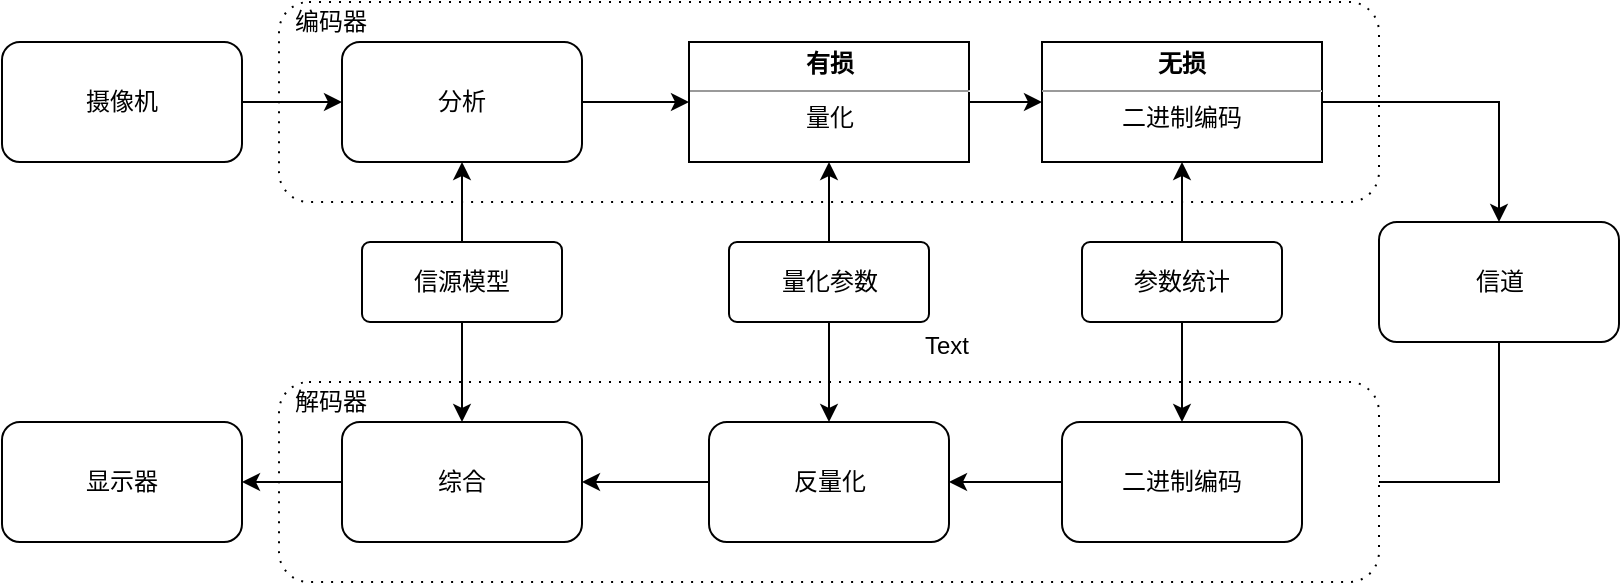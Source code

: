 <mxfile version="13.3.5" type="github"><diagram id="ar4SCXFzZI4JqbNOWs97" name="第 1 页"><mxGraphModel dx="1426" dy="771" grid="1" gridSize="10" guides="1" tooltips="1" connect="1" arrows="1" fold="1" page="1" pageScale="1" pageWidth="827" pageHeight="1169" math="0" shadow="0"><root><mxCell id="0"/><mxCell id="1" parent="0"/><mxCell id="rZCF0vvx-1CKzBhMymop-15" value="" style="shape=ext;rounded=1;html=1;whiteSpace=wrap;dashed=1;dashPattern=1 4;" parent="1" vertex="1"><mxGeometry x="208.5" y="160" width="550" height="100" as="geometry"/></mxCell><mxCell id="rZCF0vvx-1CKzBhMymop-7" value="" style="edgeStyle=orthogonalEdgeStyle;rounded=0;orthogonalLoop=1;jettySize=auto;html=1;entryX=0;entryY=0.5;entryDx=0;entryDy=0;" parent="1" source="rZCF0vvx-1CKzBhMymop-4" target="rZCF0vvx-1CKzBhMymop-35" edge="1"><mxGeometry relative="1" as="geometry"><mxPoint x="230" y="210" as="targetPoint"/></mxGeometry></mxCell><mxCell id="rZCF0vvx-1CKzBhMymop-4" value="摄像机" style="rounded=1;whiteSpace=wrap;html=1;" parent="1" vertex="1"><mxGeometry x="70" y="180" width="120" height="60" as="geometry"/></mxCell><mxCell id="rZCF0vvx-1CKzBhMymop-11" style="edgeStyle=orthogonalEdgeStyle;rounded=0;orthogonalLoop=1;jettySize=auto;html=1;entryX=0;entryY=0.5;entryDx=0;entryDy=0;" parent="1" target="rZCF0vvx-1CKzBhMymop-10" edge="1"><mxGeometry relative="1" as="geometry"><mxPoint x="370" y="210" as="sourcePoint"/><Array as="points"><mxPoint x="360" y="210"/><mxPoint x="360" y="210"/></Array></mxGeometry></mxCell><mxCell id="rZCF0vvx-1CKzBhMymop-14" style="edgeStyle=orthogonalEdgeStyle;rounded=0;orthogonalLoop=1;jettySize=auto;html=1;entryX=0;entryY=0.5;entryDx=0;entryDy=0;" parent="1" source="rZCF0vvx-1CKzBhMymop-10" target="rZCF0vvx-1CKzBhMymop-13" edge="1"><mxGeometry relative="1" as="geometry"/></mxCell><mxCell id="rZCF0vvx-1CKzBhMymop-10" value="&lt;p style=&quot;margin: 0px ; margin-top: 4px ; text-align: center&quot;&gt;&lt;b&gt;有损&lt;/b&gt;&lt;/p&gt;&lt;hr size=&quot;1&quot;&gt;&lt;div style=&quot;text-align: center ; height: 2px&quot;&gt;量化&lt;/div&gt;" style="verticalAlign=top;align=left;overflow=fill;fontSize=12;fontFamily=Helvetica;html=1;" parent="1" vertex="1"><mxGeometry x="413.5" y="180" width="140" height="60" as="geometry"/></mxCell><mxCell id="rZCF0vvx-1CKzBhMymop-18" style="edgeStyle=orthogonalEdgeStyle;rounded=0;orthogonalLoop=1;jettySize=auto;html=1;entryX=0.5;entryY=0;entryDx=0;entryDy=0;" parent="1" source="rZCF0vvx-1CKzBhMymop-13" target="rZCF0vvx-1CKzBhMymop-17" edge="1"><mxGeometry relative="1" as="geometry"/></mxCell><mxCell id="rZCF0vvx-1CKzBhMymop-13" value="&lt;p style=&quot;margin: 0px ; margin-top: 4px ; text-align: center&quot;&gt;&lt;b&gt;无损&lt;/b&gt;&lt;/p&gt;&lt;hr size=&quot;1&quot;&gt;&lt;div style=&quot;text-align: center ; height: 2px&quot;&gt;二进制编码&lt;/div&gt;" style="verticalAlign=top;align=left;overflow=fill;fontSize=12;fontFamily=Helvetica;html=1;" parent="1" vertex="1"><mxGeometry x="590" y="180" width="140" height="60" as="geometry"/></mxCell><mxCell id="rZCF0vvx-1CKzBhMymop-25" style="edgeStyle=orthogonalEdgeStyle;rounded=0;orthogonalLoop=1;jettySize=auto;html=1;entryX=1;entryY=0.5;entryDx=0;entryDy=0;" parent="1" source="rZCF0vvx-1CKzBhMymop-17" edge="1"><mxGeometry relative="1" as="geometry"><mxPoint x="730" y="400" as="targetPoint"/><Array as="points"><mxPoint x="819" y="400"/></Array></mxGeometry></mxCell><mxCell id="rZCF0vvx-1CKzBhMymop-17" value="信道" style="rounded=1;whiteSpace=wrap;html=1;" parent="1" vertex="1"><mxGeometry x="758.5" y="270" width="120" height="60" as="geometry"/></mxCell><mxCell id="rZCF0vvx-1CKzBhMymop-19" value="" style="shape=ext;rounded=1;html=1;whiteSpace=wrap;dashed=1;dashPattern=1 4;" parent="1" vertex="1"><mxGeometry x="208.5" y="350" width="550" height="100" as="geometry"/></mxCell><mxCell id="rZCF0vvx-1CKzBhMymop-20" value="显示器" style="rounded=1;whiteSpace=wrap;html=1;" parent="1" vertex="1"><mxGeometry x="70" y="370" width="120" height="60" as="geometry"/></mxCell><mxCell id="rZCF0vvx-1CKzBhMymop-27" style="edgeStyle=orthogonalEdgeStyle;rounded=0;orthogonalLoop=1;jettySize=auto;html=1;entryX=0.5;entryY=0;entryDx=0;entryDy=0;" parent="1" source="rZCF0vvx-1CKzBhMymop-26" edge="1"><mxGeometry relative="1" as="geometry"><mxPoint x="660" y="370" as="targetPoint"/></mxGeometry></mxCell><mxCell id="rZCF0vvx-1CKzBhMymop-28" style="edgeStyle=orthogonalEdgeStyle;rounded=0;orthogonalLoop=1;jettySize=auto;html=1;entryX=0.5;entryY=1;entryDx=0;entryDy=0;" parent="1" source="rZCF0vvx-1CKzBhMymop-26" target="rZCF0vvx-1CKzBhMymop-13" edge="1"><mxGeometry relative="1" as="geometry"/></mxCell><mxCell id="rZCF0vvx-1CKzBhMymop-26" value="参数统计" style="rounded=1;arcSize=10;whiteSpace=wrap;html=1;align=center;" parent="1" vertex="1"><mxGeometry x="610" y="280" width="100" height="40" as="geometry"/></mxCell><mxCell id="rZCF0vvx-1CKzBhMymop-30" style="edgeStyle=orthogonalEdgeStyle;rounded=0;orthogonalLoop=1;jettySize=auto;html=1;entryX=0.5;entryY=1;entryDx=0;entryDy=0;" parent="1" source="rZCF0vvx-1CKzBhMymop-29" target="rZCF0vvx-1CKzBhMymop-10" edge="1"><mxGeometry relative="1" as="geometry"/></mxCell><mxCell id="rZCF0vvx-1CKzBhMymop-31" style="edgeStyle=orthogonalEdgeStyle;rounded=0;orthogonalLoop=1;jettySize=auto;html=1;" parent="1" source="rZCF0vvx-1CKzBhMymop-29" edge="1"><mxGeometry relative="1" as="geometry"><mxPoint x="483.5" y="370" as="targetPoint"/></mxGeometry></mxCell><mxCell id="rZCF0vvx-1CKzBhMymop-29" value="量化参数" style="rounded=1;arcSize=10;whiteSpace=wrap;html=1;align=center;" parent="1" vertex="1"><mxGeometry x="433.5" y="280" width="100" height="40" as="geometry"/></mxCell><mxCell id="rZCF0vvx-1CKzBhMymop-33" style="edgeStyle=orthogonalEdgeStyle;rounded=0;orthogonalLoop=1;jettySize=auto;html=1;" parent="1" source="rZCF0vvx-1CKzBhMymop-32" edge="1"><mxGeometry relative="1" as="geometry"><mxPoint x="300" y="240" as="targetPoint"/></mxGeometry></mxCell><mxCell id="rZCF0vvx-1CKzBhMymop-34" style="edgeStyle=orthogonalEdgeStyle;rounded=0;orthogonalLoop=1;jettySize=auto;html=1;" parent="1" source="rZCF0vvx-1CKzBhMymop-32" edge="1"><mxGeometry relative="1" as="geometry"><mxPoint x="300" y="370" as="targetPoint"/></mxGeometry></mxCell><mxCell id="rZCF0vvx-1CKzBhMymop-32" value="信源模型" style="rounded=1;arcSize=10;whiteSpace=wrap;html=1;align=center;" parent="1" vertex="1"><mxGeometry x="250" y="280" width="100" height="40" as="geometry"/></mxCell><mxCell id="rZCF0vvx-1CKzBhMymop-35" value="分析" style="rounded=1;whiteSpace=wrap;html=1;" parent="1" vertex="1"><mxGeometry x="240" y="180" width="120" height="60" as="geometry"/></mxCell><mxCell id="rZCF0vvx-1CKzBhMymop-39" value="编码器" style="text;html=1;align=center;verticalAlign=middle;resizable=0;points=[];autosize=1;" parent="1" vertex="1"><mxGeometry x="208.5" y="160" width="50" height="20" as="geometry"/></mxCell><mxCell id="rZCF0vvx-1CKzBhMymop-45" style="edgeStyle=orthogonalEdgeStyle;rounded=0;orthogonalLoop=1;jettySize=auto;html=1;entryX=1;entryY=0.5;entryDx=0;entryDy=0;" parent="1" source="rZCF0vvx-1CKzBhMymop-42" target="rZCF0vvx-1CKzBhMymop-43" edge="1"><mxGeometry relative="1" as="geometry"/></mxCell><mxCell id="rZCF0vvx-1CKzBhMymop-42" value="二进制编码" style="rounded=1;whiteSpace=wrap;html=1;" parent="1" vertex="1"><mxGeometry x="600" y="370" width="120" height="60" as="geometry"/></mxCell><mxCell id="rZCF0vvx-1CKzBhMymop-46" style="edgeStyle=orthogonalEdgeStyle;rounded=0;orthogonalLoop=1;jettySize=auto;html=1;" parent="1" source="rZCF0vvx-1CKzBhMymop-43" target="rZCF0vvx-1CKzBhMymop-44" edge="1"><mxGeometry relative="1" as="geometry"/></mxCell><mxCell id="rZCF0vvx-1CKzBhMymop-43" value="反量化" style="rounded=1;whiteSpace=wrap;html=1;" parent="1" vertex="1"><mxGeometry x="423.5" y="370" width="120" height="60" as="geometry"/></mxCell><mxCell id="rZCF0vvx-1CKzBhMymop-47" style="edgeStyle=orthogonalEdgeStyle;rounded=0;orthogonalLoop=1;jettySize=auto;html=1;exitX=0;exitY=0.5;exitDx=0;exitDy=0;entryX=1;entryY=0.5;entryDx=0;entryDy=0;" parent="1" source="rZCF0vvx-1CKzBhMymop-44" target="rZCF0vvx-1CKzBhMymop-20" edge="1"><mxGeometry relative="1" as="geometry"/></mxCell><mxCell id="rZCF0vvx-1CKzBhMymop-44" value="综合" style="rounded=1;whiteSpace=wrap;html=1;" parent="1" vertex="1"><mxGeometry x="240" y="370" width="120" height="60" as="geometry"/></mxCell><mxCell id="rZCF0vvx-1CKzBhMymop-48" value="解码器" style="text;html=1;align=center;verticalAlign=middle;resizable=0;points=[];autosize=1;" parent="1" vertex="1"><mxGeometry x="208.5" y="350" width="50" height="20" as="geometry"/></mxCell><mxCell id="rZCF0vvx-1CKzBhMymop-49" value="Text" style="text;html=1;align=center;verticalAlign=middle;resizable=0;points=[];autosize=1;" parent="1" vertex="1"><mxGeometry x="522" y="322" width="40" height="20" as="geometry"/></mxCell></root></mxGraphModel></diagram></mxfile>